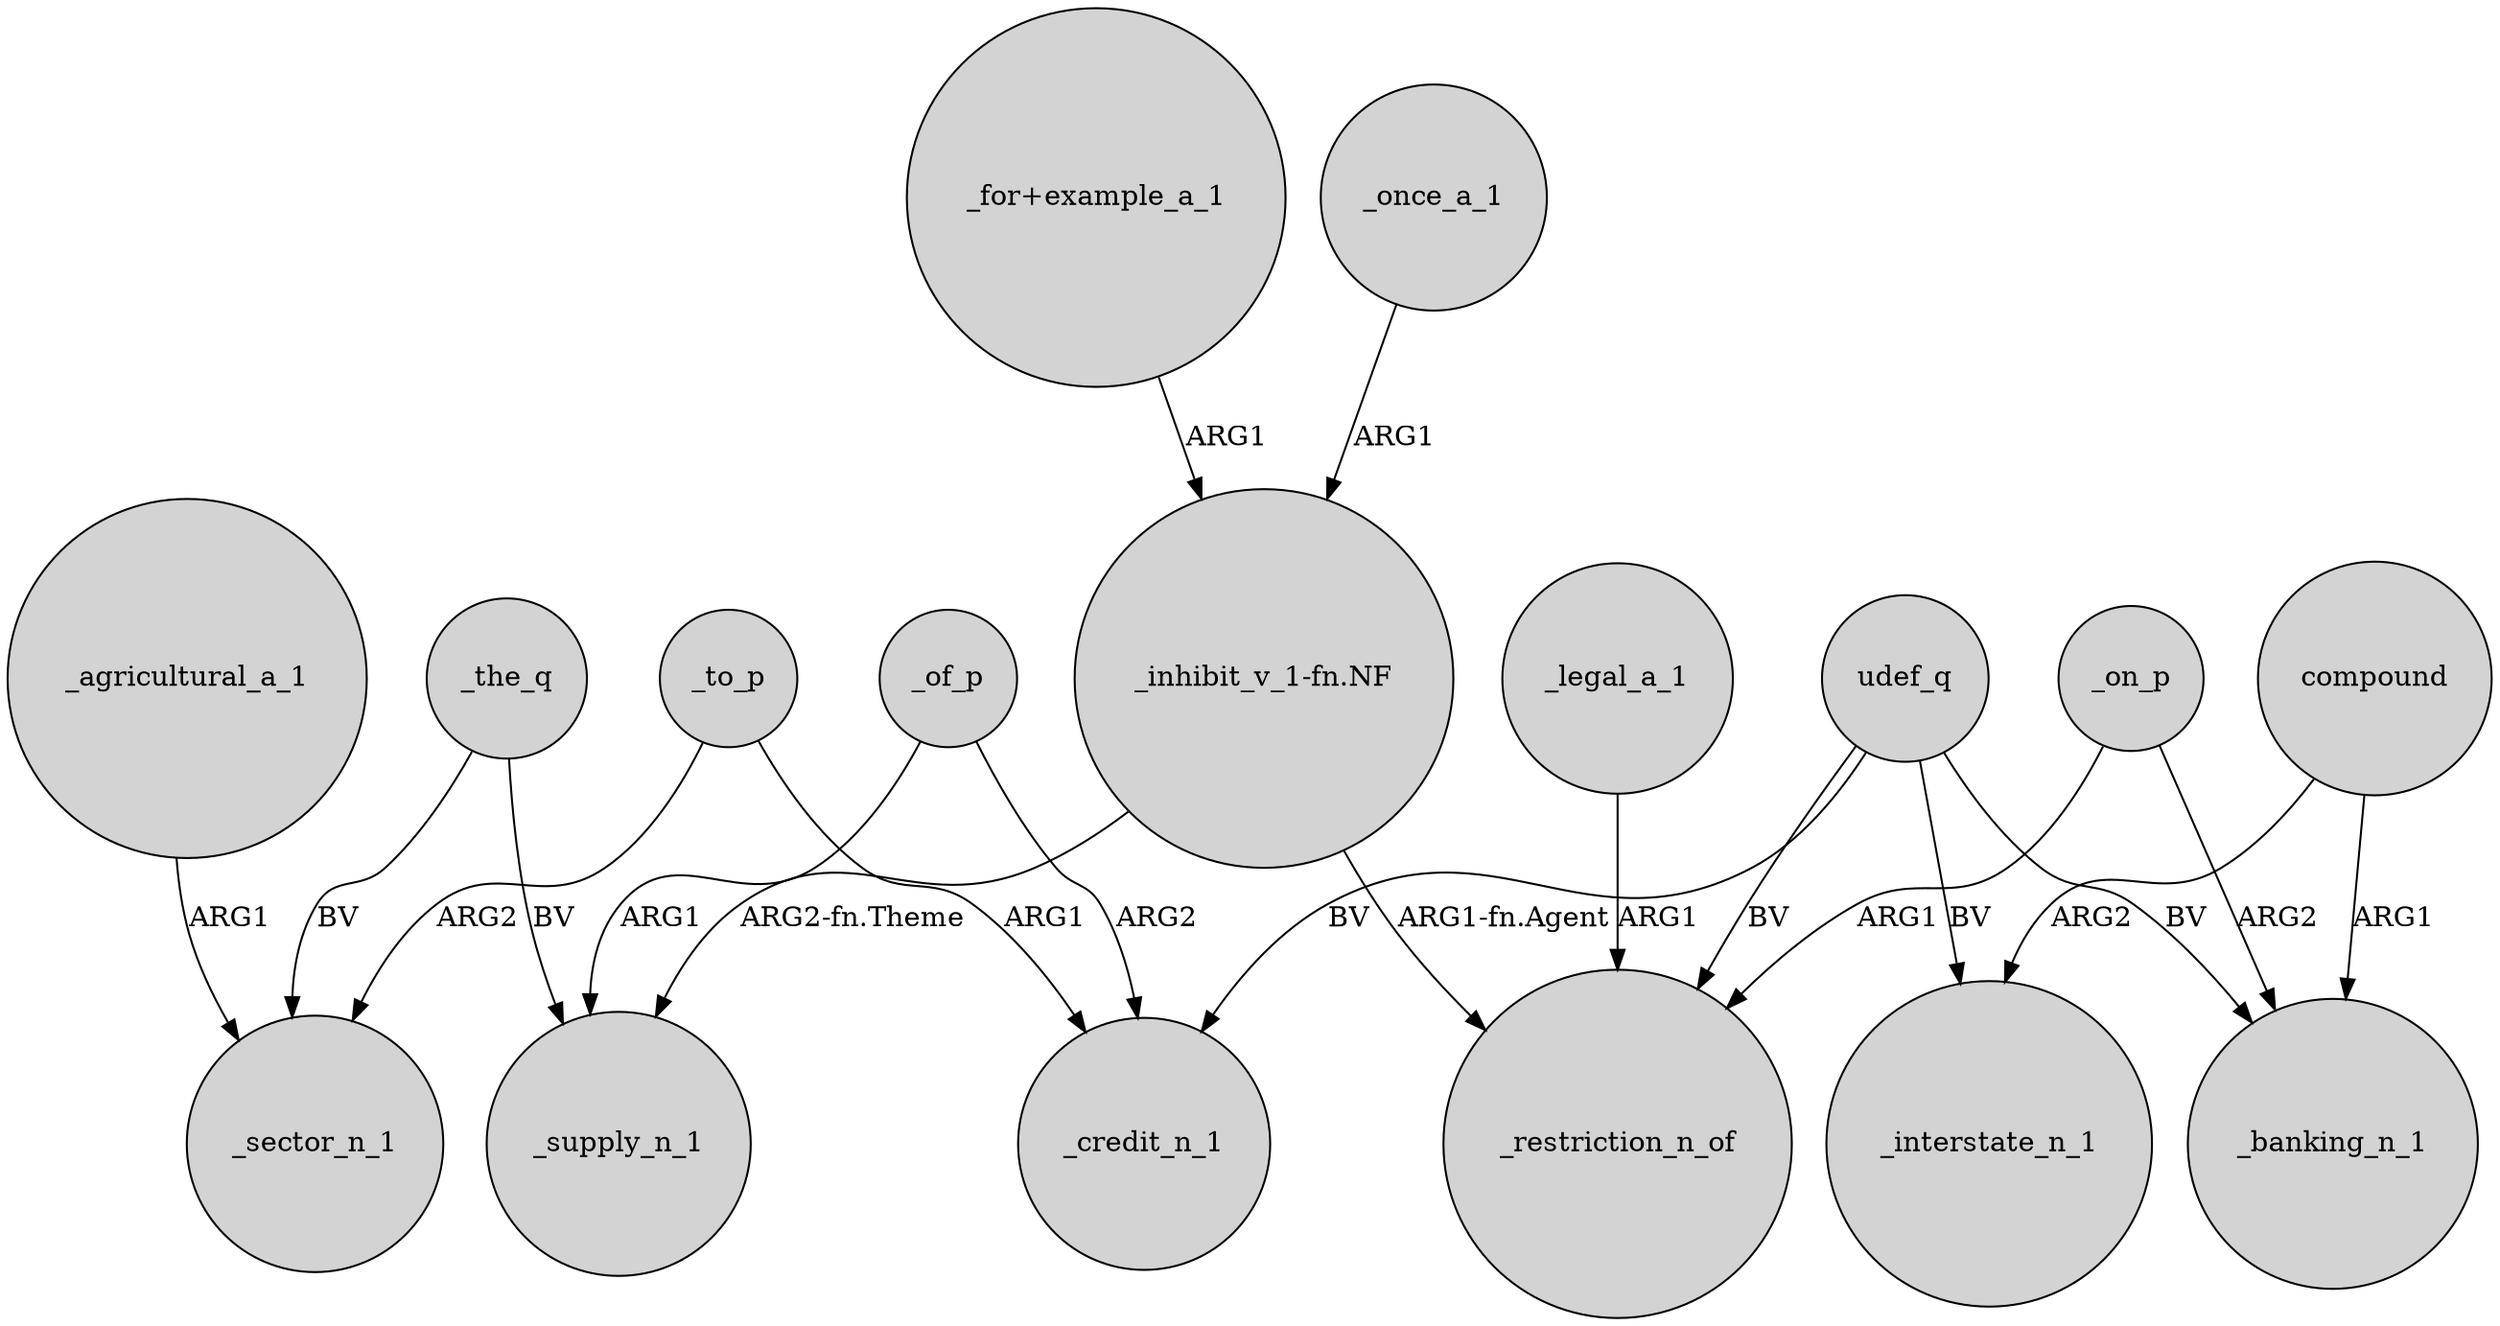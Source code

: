 digraph {
	node [shape=circle style=filled]
	_to_p -> _sector_n_1 [label=ARG2]
	udef_q -> _credit_n_1 [label=BV]
	_legal_a_1 -> _restriction_n_of [label=ARG1]
	compound -> _interstate_n_1 [label=ARG2]
	_agricultural_a_1 -> _sector_n_1 [label=ARG1]
	"_for+example_a_1" -> "_inhibit_v_1-fn.NF" [label=ARG1]
	_of_p -> _supply_n_1 [label=ARG1]
	udef_q -> _restriction_n_of [label=BV]
	udef_q -> _interstate_n_1 [label=BV]
	_on_p -> _banking_n_1 [label=ARG2]
	compound -> _banking_n_1 [label=ARG1]
	_the_q -> _supply_n_1 [label=BV]
	_of_p -> _credit_n_1 [label=ARG2]
	"_inhibit_v_1-fn.NF" -> _supply_n_1 [label="ARG2-fn.Theme"]
	udef_q -> _banking_n_1 [label=BV]
	_on_p -> _restriction_n_of [label=ARG1]
	"_inhibit_v_1-fn.NF" -> _restriction_n_of [label="ARG1-fn.Agent"]
	_once_a_1 -> "_inhibit_v_1-fn.NF" [label=ARG1]
	_to_p -> _credit_n_1 [label=ARG1]
	_the_q -> _sector_n_1 [label=BV]
}

